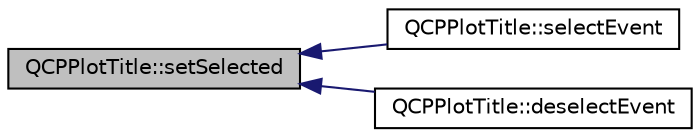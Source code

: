 digraph "QCPPlotTitle::setSelected"
{
  edge [fontname="Helvetica",fontsize="10",labelfontname="Helvetica",labelfontsize="10"];
  node [fontname="Helvetica",fontsize="10",shape=record];
  rankdir="LR";
  Node88 [label="QCPPlotTitle::setSelected",height=0.2,width=0.4,color="black", fillcolor="grey75", style="filled", fontcolor="black"];
  Node88 -> Node89 [dir="back",color="midnightblue",fontsize="10",style="solid",fontname="Helvetica"];
  Node89 [label="QCPPlotTitle::selectEvent",height=0.2,width=0.4,color="black", fillcolor="white", style="filled",URL="$da/de4/class_q_c_p_plot_title.html#a22672ef2abe442b1e73b7ee04cff9bdd"];
  Node88 -> Node90 [dir="back",color="midnightblue",fontsize="10",style="solid",fontname="Helvetica"];
  Node90 [label="QCPPlotTitle::deselectEvent",height=0.2,width=0.4,color="black", fillcolor="white", style="filled",URL="$da/de4/class_q_c_p_plot_title.html#ac6dfce05bebdb9bd0bfacd5ff02f3325"];
}
